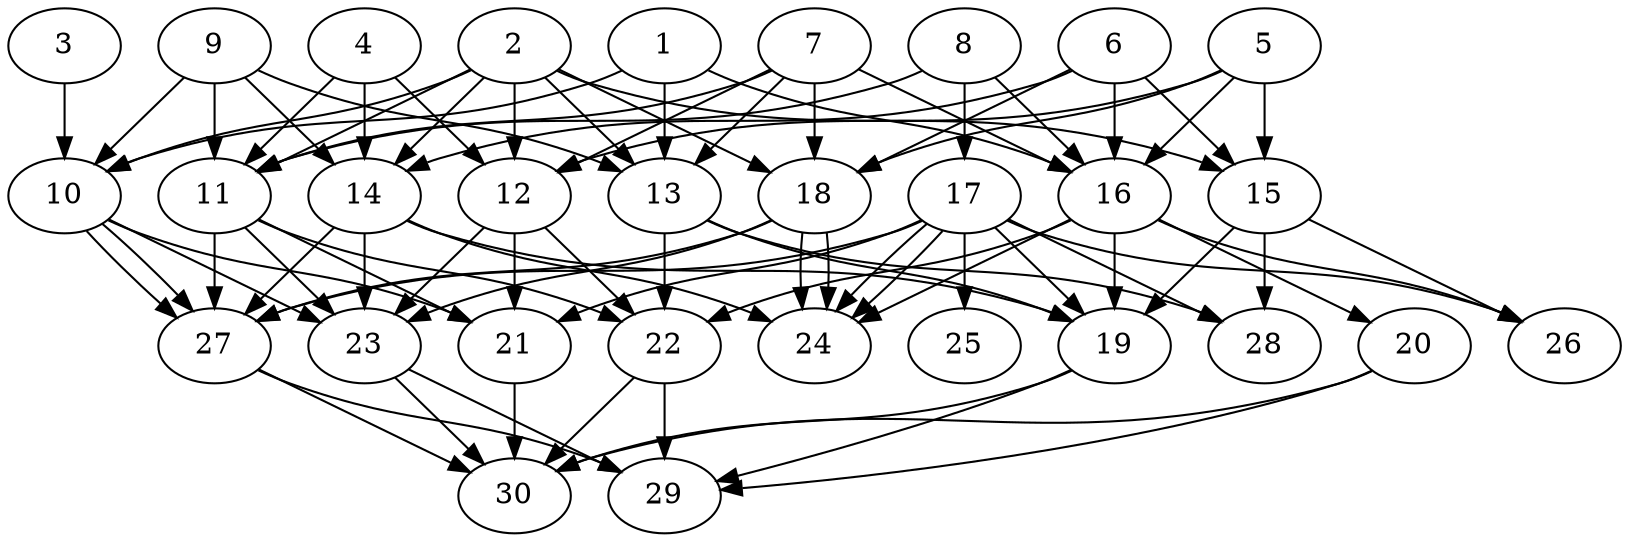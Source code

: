 // DAG automatically generated by daggen at Thu Oct  3 14:04:18 2019
// ./daggen --dot -n 30 --ccr 0.4 --fat 0.7 --regular 0.9 --density 0.7 --mindata 5242880 --maxdata 52428800 
digraph G {
  1 [size="50526720", alpha="0.11", expect_size="20210688"] 
  1 -> 10 [size ="20210688"]
  1 -> 13 [size ="20210688"]
  1 -> 16 [size ="20210688"]
  2 [size="69752320", alpha="0.13", expect_size="27900928"] 
  2 -> 10 [size ="27900928"]
  2 -> 11 [size ="27900928"]
  2 -> 12 [size ="27900928"]
  2 -> 13 [size ="27900928"]
  2 -> 14 [size ="27900928"]
  2 -> 15 [size ="27900928"]
  2 -> 18 [size ="27900928"]
  3 [size="84398080", alpha="0.15", expect_size="33759232"] 
  3 -> 10 [size ="33759232"]
  4 [size="50572800", alpha="0.18", expect_size="20229120"] 
  4 -> 11 [size ="20229120"]
  4 -> 12 [size ="20229120"]
  4 -> 14 [size ="20229120"]
  5 [size="54323200", alpha="0.10", expect_size="21729280"] 
  5 -> 12 [size ="21729280"]
  5 -> 15 [size ="21729280"]
  5 -> 16 [size ="21729280"]
  5 -> 18 [size ="21729280"]
  6 [size="41080320", alpha="0.19", expect_size="16432128"] 
  6 -> 14 [size ="16432128"]
  6 -> 15 [size ="16432128"]
  6 -> 16 [size ="16432128"]
  6 -> 18 [size ="16432128"]
  7 [size="24235520", alpha="0.13", expect_size="9694208"] 
  7 -> 11 [size ="9694208"]
  7 -> 12 [size ="9694208"]
  7 -> 13 [size ="9694208"]
  7 -> 16 [size ="9694208"]
  7 -> 18 [size ="9694208"]
  8 [size="84933120", alpha="0.14", expect_size="33973248"] 
  8 -> 11 [size ="33973248"]
  8 -> 16 [size ="33973248"]
  8 -> 17 [size ="33973248"]
  9 [size="56025600", alpha="0.00", expect_size="22410240"] 
  9 -> 10 [size ="22410240"]
  9 -> 11 [size ="22410240"]
  9 -> 13 [size ="22410240"]
  9 -> 14 [size ="22410240"]
  10 [size="90542080", alpha="0.17", expect_size="36216832"] 
  10 -> 21 [size ="36216832"]
  10 -> 23 [size ="36216832"]
  10 -> 27 [size ="36216832"]
  10 -> 27 [size ="36216832"]
  11 [size="114439680", alpha="0.01", expect_size="45775872"] 
  11 -> 21 [size ="45775872"]
  11 -> 22 [size ="45775872"]
  11 -> 23 [size ="45775872"]
  11 -> 27 [size ="45775872"]
  12 [size="61081600", alpha="0.17", expect_size="24432640"] 
  12 -> 21 [size ="24432640"]
  12 -> 22 [size ="24432640"]
  12 -> 23 [size ="24432640"]
  13 [size="21340160", alpha="0.09", expect_size="8536064"] 
  13 -> 19 [size ="8536064"]
  13 -> 22 [size ="8536064"]
  13 -> 28 [size ="8536064"]
  14 [size="111851520", alpha="0.13", expect_size="44740608"] 
  14 -> 19 [size ="44740608"]
  14 -> 23 [size ="44740608"]
  14 -> 24 [size ="44740608"]
  14 -> 27 [size ="44740608"]
  15 [size="98631680", alpha="0.03", expect_size="39452672"] 
  15 -> 19 [size ="39452672"]
  15 -> 26 [size ="39452672"]
  15 -> 28 [size ="39452672"]
  16 [size="41966080", alpha="0.15", expect_size="16786432"] 
  16 -> 19 [size ="16786432"]
  16 -> 20 [size ="16786432"]
  16 -> 22 [size ="16786432"]
  16 -> 24 [size ="16786432"]
  16 -> 26 [size ="16786432"]
  17 [size="33576960", alpha="0.10", expect_size="13430784"] 
  17 -> 19 [size ="13430784"]
  17 -> 21 [size ="13430784"]
  17 -> 24 [size ="13430784"]
  17 -> 24 [size ="13430784"]
  17 -> 25 [size ="13430784"]
  17 -> 26 [size ="13430784"]
  17 -> 27 [size ="13430784"]
  17 -> 28 [size ="13430784"]
  18 [size="109455360", alpha="0.00", expect_size="43782144"] 
  18 -> 23 [size ="43782144"]
  18 -> 24 [size ="43782144"]
  18 -> 24 [size ="43782144"]
  18 -> 27 [size ="43782144"]
  19 [size="71150080", alpha="0.12", expect_size="28460032"] 
  19 -> 29 [size ="28460032"]
  19 -> 30 [size ="28460032"]
  20 [size="71608320", alpha="0.13", expect_size="28643328"] 
  20 -> 29 [size ="28643328"]
  20 -> 30 [size ="28643328"]
  21 [size="53560320", alpha="0.01", expect_size="21424128"] 
  21 -> 30 [size ="21424128"]
  22 [size="58764800", alpha="0.18", expect_size="23505920"] 
  22 -> 29 [size ="23505920"]
  22 -> 30 [size ="23505920"]
  23 [size="43056640", alpha="0.07", expect_size="17222656"] 
  23 -> 29 [size ="17222656"]
  23 -> 30 [size ="17222656"]
  24 [size="94978560", alpha="0.03", expect_size="37991424"] 
  25 [size="51427840", alpha="0.05", expect_size="20571136"] 
  26 [size="67450880", alpha="0.13", expect_size="26980352"] 
  27 [size="39127040", alpha="0.02", expect_size="15650816"] 
  27 -> 29 [size ="15650816"]
  27 -> 30 [size ="15650816"]
  28 [size="99471360", alpha="0.03", expect_size="39788544"] 
  29 [size="100526080", alpha="0.12", expect_size="40210432"] 
  30 [size="54138880", alpha="0.14", expect_size="21655552"] 
}
